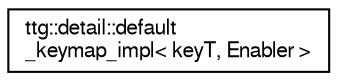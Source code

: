 digraph "Graphical Class Hierarchy"
{
 // LATEX_PDF_SIZE
  edge [fontname="FreeSans",fontsize="10",labelfontname="FreeSans",labelfontsize="10"];
  node [fontname="FreeSans",fontsize="10",shape=record];
  rankdir="LR";
  Node0 [label="ttg::detail::default\l_keymap_impl\< keyT, Enabler \>",height=0.2,width=0.4,color="black", fillcolor="white", style="filled",URL="$structttg_1_1detail_1_1default__keymap__impl.html",tooltip=" "];
}
